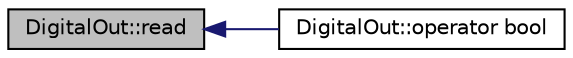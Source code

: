 digraph "DigitalOut::read"
{
  edge [fontname="Helvetica",fontsize="10",labelfontname="Helvetica",labelfontsize="10"];
  node [fontname="Helvetica",fontsize="10",shape=record];
  rankdir="LR";
  Node16 [label="DigitalOut::read",height=0.2,width=0.4,color="black", fillcolor="grey75", style="filled", fontcolor="black"];
  Node16 -> Node17 [dir="back",color="midnightblue",fontsize="10",style="solid",fontname="Helvetica"];
  Node17 [label="DigitalOut::operator bool",height=0.2,width=0.4,color="black", fillcolor="white", style="filled",URL="$class_digital_out.html#a40ef172a750bd8a0ba605e310a474998"];
}
